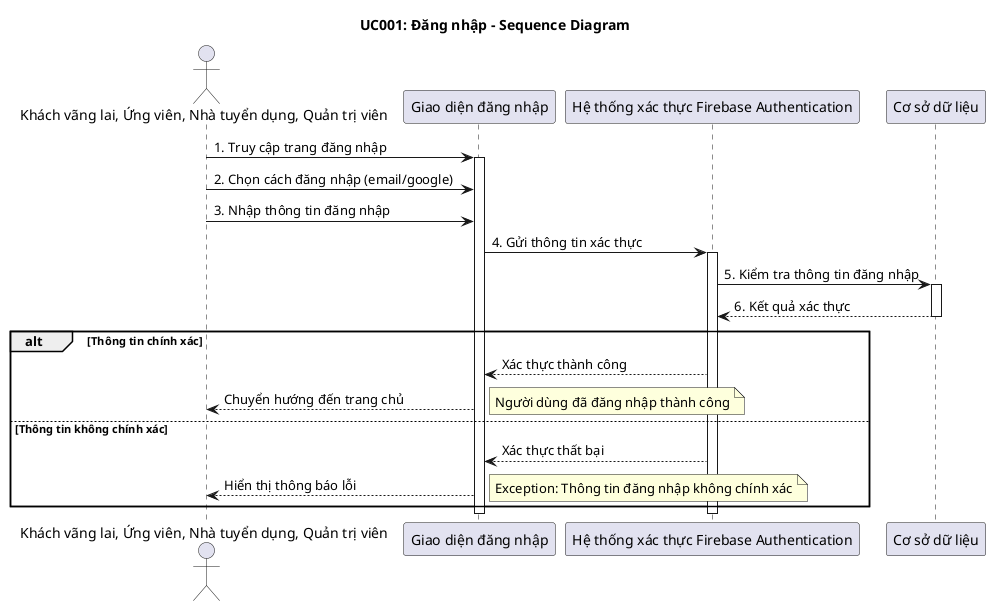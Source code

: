 @startuml UC001_Login_Sequence_Diagram
title UC001: Đăng nhập - Sequence Diagram

actor "Khách vãng lai, Ứng viên, Nhà tuyển dụng, Quản trị viên" as User
participant "Giao diện đăng nhập" as UI
participant "Hệ thống xác thực Firebase Authentication" as Auth
participant "Cơ sở dữ liệu" as DB

User -> UI: 1. Truy cập trang đăng nhập
activate UI

User -> UI: 2. Chọn cách đăng nhập (email/google)
User -> UI: 3. Nhập thông tin đăng nhập

UI -> Auth: 4. Gửi thông tin xác thực 
activate Auth

Auth -> DB: 5. Kiểm tra thông tin đăng nhập
activate DB
DB --> Auth: 6. Kết quả xác thực
deactivate DB

alt Thông tin chính xác
    Auth --> UI:  Xác thực thành công
    UI --> User:  Chuyển hướng đến trang chủ
    note right: Người dùng đã đăng nhập thành công
else Thông tin không chính xác
    Auth --> UI:  Xác thực thất bại
    UI --> User:  Hiển thị thông báo lỗi
    note right: Exception: Thông tin đăng nhập không chính xác
end

deactivate Auth
deactivate UI

@enduml
